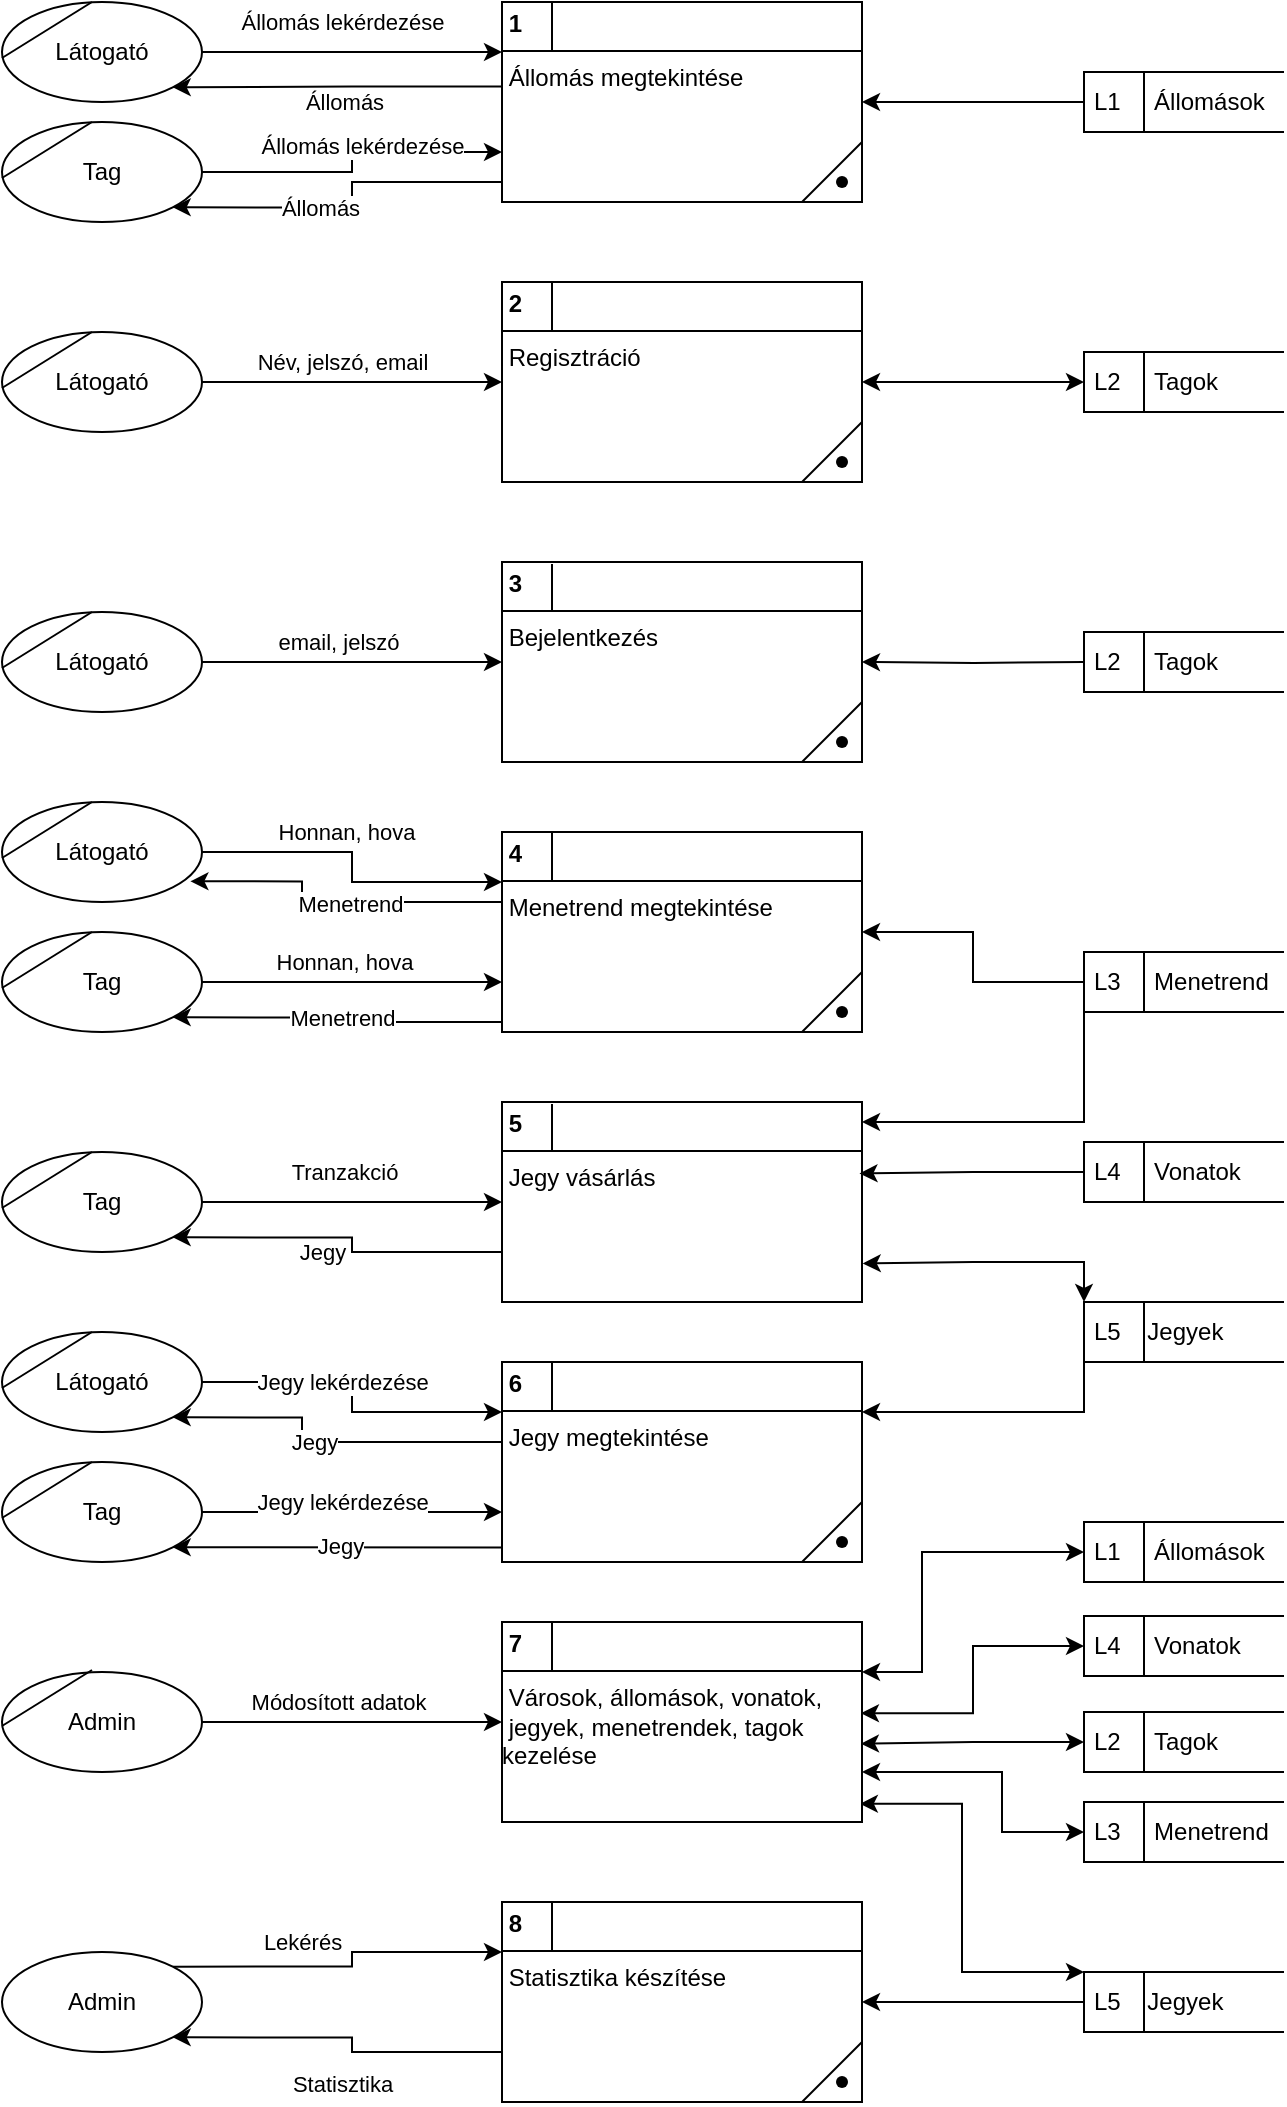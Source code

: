 <mxfile version="26.0.16">
  <diagram name="Page-1" id="5d7acffa-a066-3a61-03fe-96351882024d">
    <mxGraphModel dx="1195" dy="627" grid="1" gridSize="10" guides="1" tooltips="1" connect="1" arrows="1" fold="1" page="1" pageScale="1" pageWidth="1100" pageHeight="850" background="#ffffff" math="0" shadow="0">
      <root>
        <mxCell id="0" />
        <mxCell id="1" parent="0" />
        <mxCell id="xmjtnQLuZ0wsoHKwBJXM-13" style="edgeStyle=orthogonalEdgeStyle;rounded=0;orthogonalLoop=1;jettySize=auto;html=1;exitX=0;exitY=1;exitDx=0;exitDy=0;entryX=1;entryY=1;entryDx=0;entryDy=0;" edge="1" parent="1" source="oswEJORsg2sLKd22r_RM-8" target="oswEJORsg2sLKd22r_RM-20">
          <mxGeometry relative="1" as="geometry">
            <Array as="points">
              <mxPoint x="450" y="520" />
              <mxPoint x="375" y="520" />
              <mxPoint x="375" y="518" />
            </Array>
          </mxGeometry>
        </mxCell>
        <mxCell id="xmjtnQLuZ0wsoHKwBJXM-14" value="Menetrend" style="edgeLabel;html=1;align=center;verticalAlign=middle;resizable=0;points=[];" vertex="1" connectable="0" parent="xmjtnQLuZ0wsoHKwBJXM-13">
          <mxGeometry x="0.016" relative="1" as="geometry">
            <mxPoint as="offset" />
          </mxGeometry>
        </mxCell>
        <mxCell id="oswEJORsg2sLKd22r_RM-8" value="&lt;p style=&quot;margin: 4px 0px 0px;&quot;&gt;&lt;b&gt;&amp;nbsp;4&lt;/b&gt;&lt;/p&gt;&lt;hr size=&quot;1&quot; style=&quot;border-style:solid;&quot;&gt;&lt;div style=&quot;height:2px;&quot;&gt;&amp;nbsp;Menetrend megtekintése&lt;/div&gt;" style="verticalAlign=top;align=left;overflow=fill;html=1;whiteSpace=wrap;" parent="1" vertex="1">
          <mxGeometry x="450" y="425" width="180" height="100" as="geometry" />
        </mxCell>
        <mxCell id="oswEJORsg2sLKd22r_RM-63" style="edgeStyle=orthogonalEdgeStyle;rounded=0;orthogonalLoop=1;jettySize=auto;html=1;exitX=1;exitY=0.5;exitDx=0;exitDy=0;startArrow=classic;startFill=1;" parent="1" source="oswEJORsg2sLKd22r_RM-9" target="oswEJORsg2sLKd22r_RM-62" edge="1">
          <mxGeometry relative="1" as="geometry" />
        </mxCell>
        <mxCell id="oswEJORsg2sLKd22r_RM-9" value="&lt;p style=&quot;margin: 4px 0px 0px;&quot;&gt;&lt;b&gt;&amp;nbsp;2&lt;/b&gt;&lt;/p&gt;&lt;hr size=&quot;1&quot; style=&quot;border-style:solid;&quot;&gt;&lt;div style=&quot;height:2px;&quot;&gt;&amp;nbsp;Regisztráció&lt;/div&gt;" style="verticalAlign=top;align=left;overflow=fill;html=1;whiteSpace=wrap;" parent="1" vertex="1">
          <mxGeometry x="450" y="150" width="180" height="100" as="geometry" />
        </mxCell>
        <mxCell id="oswEJORsg2sLKd22r_RM-10" value="&lt;p style=&quot;margin: 4px 0px 0px;&quot;&gt;&lt;b&gt;&amp;nbsp;3&lt;/b&gt;&lt;/p&gt;&lt;hr size=&quot;1&quot; style=&quot;border-style:solid;&quot;&gt;&lt;div style=&quot;height:2px;&quot;&gt;&amp;nbsp;Bejelentkezés&lt;/div&gt;" style="verticalAlign=top;align=left;overflow=fill;html=1;whiteSpace=wrap;" parent="1" vertex="1">
          <mxGeometry x="450" y="290" width="180" height="100" as="geometry" />
        </mxCell>
        <mxCell id="oswEJORsg2sLKd22r_RM-80" style="edgeStyle=orthogonalEdgeStyle;rounded=0;orthogonalLoop=1;jettySize=auto;html=1;exitX=0;exitY=0.75;exitDx=0;exitDy=0;entryX=1;entryY=1;entryDx=0;entryDy=0;" parent="1" source="oswEJORsg2sLKd22r_RM-11" target="oswEJORsg2sLKd22r_RM-23" edge="1">
          <mxGeometry relative="1" as="geometry" />
        </mxCell>
        <mxCell id="oswEJORsg2sLKd22r_RM-81" value="Jegy" style="edgeLabel;html=1;align=center;verticalAlign=middle;resizable=0;points=[];" parent="oswEJORsg2sLKd22r_RM-80" vertex="1" connectable="0">
          <mxGeometry x="0.031" relative="1" as="geometry">
            <mxPoint x="-9" y="7" as="offset" />
          </mxGeometry>
        </mxCell>
        <mxCell id="oswEJORsg2sLKd22r_RM-11" value="&lt;p style=&quot;margin: 4px 0px 0px;&quot;&gt;&lt;b&gt;&amp;nbsp;5&lt;/b&gt;&lt;/p&gt;&lt;hr size=&quot;1&quot; style=&quot;border-style:solid;&quot;&gt;&lt;div style=&quot;height:2px;&quot;&gt;&amp;nbsp;Jegy vásárlás&lt;span style=&quot;color: rgba(0, 0, 0, 0); font-family: monospace; font-size: 0px; text-wrap-mode: nowrap; background-color: initial;&quot;&gt;%3CmxGraphModel%3E%3Croot%3E%3CmxCell%20id%3D%220%22%2F%3E%3CmxCell%20id%3D%221%22%20parent%3D%220%22%2F%3E%3CmxCell%20id%3D%222%22%20value%3D%22%26lt%3Bp%20style%3D%26quot%3Bmargin%3A0px%3Bmargin-top%3A4px%3Btext-align%3Acenter%3B%26quot%3B%26gt%3B%26lt%3Bb%26gt%3BClass%26lt%3B%2Fb%26gt%3B%26lt%3B%2Fp%26gt%3B%26lt%3Bhr%20size%3D%26quot%3B1%26quot%3B%20style%3D%26quot%3Bborder-style%3Asolid%3B%26quot%3B%26gt%3B%26lt%3Bdiv%20style%3D%26quot%3Bheight%3A2px%3B%26quot%3B%26gt%3B%26amp%3Bnbsp%3BMenetrend%20megtekint%C3%A9se%26lt%3B%2Fdiv%26gt%3B%22%20style%3D%22verticalAlign%3Dtop%3Balign%3Dleft%3Boverflow%3Dfill%3Bhtml%3D1%3BwhiteSpace%3Dwrap%3B%22%20vertex%3D%221%22%20parent%3D%221%22%3E%3CmxGeometry%20x%3D%22450%22%20y%3D%22120%22%20width%3D%22180%22%20height%3D%22100%22%20as%3D%22geometry%22%2F%3E%3C%2FmxCell%3E%3CmxCell%20id%3D%223%22%20value%3D%22%26lt%3Bp%20style%3D%26quot%3Bmargin%3A0px%3Bmargin-top%3A4px%3Btext-align%3Acenter%3B%26quot%3B%26gt%3B%26lt%3Bb%26gt%3BClass%26lt%3B%2Fb%26gt%3B%26lt%3B%2Fp%26gt%3B%26lt%3Bhr%20size%3D%26quot%3B1%26quot%3B%20style%3D%26quot%3Bborder-style%3Asolid%3B%26quot%3B%26gt%3B%26lt%3Bdiv%20style%3D%26quot%3Bheight%3A2px%3B%26quot%3B%26gt%3B%26amp%3Bnbsp%3BRegisztr%C3%A1ci%C3%B3%26lt%3B%2Fdiv%26gt%3B%22%20style%3D%22verticalAlign%3Dtop%3Balign%3Dleft%3Boverflow%3Dfill%3Bhtml%3D1%3BwhiteSpace%3Dwrap%3B%22%20vertex%3D%221%22%20parent%3D%221%22%3E%3CmxGeometry%20x%3D%22450%22%20y%3D%22270%22%20width%3D%22180%22%20height%3D%22100%22%20as%3D%22geometry%22%2F%3E%3C%2FmxCell%3E%3C%2Froot%3E%3C%2FmxGraphModel%3E&lt;/span&gt;&lt;span style=&quot;color: rgba(0, 0, 0, 0); font-family: monospace; font-size: 0px; text-wrap-mode: nowrap; background-color: initial;&quot;&gt;%3CmxGraphModel%3E%3Croot%3E%3CmxCell%20id%3D%220%22%2F%3E%3CmxCell%20id%3D%221%22%20parent%3D%220%22%2F%3E%3CmxCell%20id%3D%222%22%20value%3D%22%26lt%3Bp%20style%3D%26quot%3Bmargin%3A0px%3Bmargin-top%3A4px%3Btext-align%3Acenter%3B%26quot%3B%26gt%3B%26lt%3Bb%26gt%3BClass%26lt%3B%2Fb%26gt%3B%26lt%3B%2Fp%26gt%3B%26lt%3Bhr%20size%3D%26quot%3B1%26quot%3B%20style%3D%26quot%3Bborder-style%3Asolid%3B%26quot%3B%26gt%3B%26lt%3Bdiv%20style%3D%26quot%3Bheight%3A2px%3B%26quot%3B%26gt%3B%26amp%3Bnbsp%3BMenetrend%20megtekint%C3%A9se%26lt%3B%2Fdiv%26gt%3B%22%20style%3D%22verticalAlign%3Dtop%3Balign%3Dleft%3Boverflow%3Dfill%3Bhtml%3D1%3BwhiteSpace%3Dwrap%3B%22%20vertex%3D%221%22%20parent%3D%221%22%3E%3CmxGeometry%20x%3D%22450%22%20y%3D%22120%22%20width%3D%22180%22%20height%3D%22100%22%20as%3D%22geometry%22%2F%3E%3C%2FmxCell%3E%3CmxCell%20id%3D%223%22%20value%3D%22%26lt%3Bp%20style%3D%26quot%3Bmargin%3A0px%3Bmargin-top%3A4px%3Btext-align%3Acenter%3B%26quot%3B%26gt%3B%26lt%3Bb%26gt%3BClass%26lt%3B%2Fb%26gt%3B%26lt%3B%2Fp%26gt%3B%26lt%3Bhr%20size%3D%26quot%3B1%26quot%3B%20style%3D%26quot%3Bborder-style%3Asolid%3B%26quot%3B%26gt%3B%26lt%3Bdiv%20style%3D%26quot%3Bheight%3A2px%3B%26quot%3B%26gt%3B%26amp%3Bnbsp%3BRegisztr%C3%A1ci%C3%B3%26lt%3B%2Fdiv%26gt%3B%22%20style%3D%22verticalAlign%3Dtop%3Balign%3Dleft%3Boverflow%3Dfill%3Bhtml%3D1%3BwhiteSpace%3Dwrap%3B%22%20vertex%3D%221%22%20parent%3D%221%22%3E%3CmxGeometry%20x%3D%22450%22%20y%3D%22270%22%20width%3D%22180%22%20height%3D%22100%22%20as%3D%22geometry%22%2F%3E%3C%2FmxCell%3E%3C%2Froot%3E%3C%2FmxGraphModel%3E&lt;/span&gt;&lt;/div&gt;" style="verticalAlign=top;align=left;overflow=fill;html=1;whiteSpace=wrap;" parent="1" vertex="1">
          <mxGeometry x="450" y="560" width="180" height="100" as="geometry" />
        </mxCell>
        <mxCell id="oswEJORsg2sLKd22r_RM-115" style="edgeStyle=orthogonalEdgeStyle;rounded=0;orthogonalLoop=1;jettySize=auto;html=1;exitX=0.994;exitY=0.909;exitDx=0;exitDy=0;entryX=0;entryY=0;entryDx=0;entryDy=0;exitPerimeter=0;startArrow=classic;startFill=1;" parent="1" source="oswEJORsg2sLKd22r_RM-12" target="oswEJORsg2sLKd22r_RM-77" edge="1">
          <mxGeometry relative="1" as="geometry">
            <Array as="points">
              <mxPoint x="680" y="911" />
              <mxPoint x="680" y="995" />
            </Array>
          </mxGeometry>
        </mxCell>
        <mxCell id="oswEJORsg2sLKd22r_RM-117" style="edgeStyle=orthogonalEdgeStyle;rounded=0;orthogonalLoop=1;jettySize=auto;html=1;exitX=1;exitY=0.75;exitDx=0;exitDy=0;entryX=0;entryY=0.5;entryDx=0;entryDy=0;startArrow=classic;startFill=1;" parent="1" source="oswEJORsg2sLKd22r_RM-12" target="oswEJORsg2sLKd22r_RM-116" edge="1">
          <mxGeometry relative="1" as="geometry">
            <Array as="points">
              <mxPoint x="700" y="895" />
              <mxPoint x="700" y="925" />
            </Array>
          </mxGeometry>
        </mxCell>
        <mxCell id="oswEJORsg2sLKd22r_RM-12" value="&lt;p style=&quot;margin: 4px 0px 0px;&quot;&gt;&lt;b&gt;&amp;nbsp;7&lt;/b&gt;&lt;/p&gt;&lt;hr size=&quot;1&quot; style=&quot;border-style:solid;&quot;&gt;&lt;div style=&quot;height:2px;&quot;&gt;&amp;nbsp;Városok, állomások, vonatok,&amp;nbsp; &amp;nbsp;jegyek, menetrendek, tagok kezelése&lt;span style=&quot;color: rgba(0, 0, 0, 0); font-family: monospace; font-size: 0px; text-wrap-mode: nowrap; background-color: initial;&quot;&gt;%3CmxGraphModel%3E%3Croot%3E%3CmxCell%20id%3D%220%22%2F%3E%3CmxCell%20id%3D%221%22%20parent%3D%220%22%2F%3E%3CmxCell%20id%3D%222%22%20value%3D%22%26lt%3Bp%20style%3D%26quot%3Bmargin%3A0px%3Bmargin-top%3A4px%3Btext-align%3Acenter%3B%26quot%3B%26gt%3B%26lt%3Bb%26gt%3BClass%26lt%3B%2Fb%26gt%3B%26lt%3B%2Fp%26gt%3B%26lt%3Bhr%20size%3D%26quot%3B1%26quot%3B%20style%3D%26quot%3Bborder-style%3Asolid%3B%26quot%3B%26gt%3B%26lt%3Bdiv%20style%3D%26quot%3Bheight%3A2px%3B%26quot%3B%26gt%3B%26amp%3Bnbsp%3BMenetrend%20megtekint%C3%A9se%26lt%3B%2Fdiv%26gt%3B%22%20style%3D%22verticalAlign%3Dtop%3Balign%3Dleft%3Boverflow%3Dfill%3Bhtml%3D1%3BwhiteSpace%3Dwrap%3B%22%20vertex%3D%221%22%20parent%3D%221%22%3E%3CmxGeometry%20x%3D%22450%22%20y%3D%22120%22%20width%3D%22180%22%20height%3D%22100%22%20as%3D%22geometry%22%2F%3E%3C%2FmxCell%3E%3CmxCell%20id%3D%223%22%20value%3D%22%26lt%3Bp%20style%3D%26quot%3Bmargin%3A0px%3Bmargin-top%3A4px%3Btext-align%3Acenter%3B%26quot%3B%26gt%3B%26lt%3Bb%26gt%3BClass%26lt%3B%2Fb%26gt%3B%26lt%3B%2Fp%26gt%3B%26lt%3Bhr%20size%3D%26quot%3B1%26quot%3B%20style%3D%26quot%3Bborder-style%3Asolid%3B%26quot%3B%26gt%3B%26lt%3Bdiv%20style%3D%26quot%3Bheight%3A2px%3B%26quot%3B%26gt%3B%26amp%3Bnbsp%3BRegisztr%C3%A1ci%C3%B3%26lt%3B%2Fdiv%26gt%3B%22%20style%3D%22verticalAlign%3Dtop%3Balign%3Dleft%3Boverflow%3Dfill%3Bhtml%3D1%3BwhiteSpace%3Dwrap%3B%22%20vertex%3D%221%22%20parent%3D%221%22%3E%3CmxGeometry%20x%3D%22450%22%20y%3D%22270%22%20width%3D%22180%22%20height%3D%22100%22%20as%3D%22geometry%22%2F%3E%3C%2FmxCell%3E%3C%2Froot%3E%3C%2FmxGraphModel%3E&lt;/span&gt;&lt;span style=&quot;color: rgba(0, 0, 0, 0); font-family: monospace; font-size: 0px; text-wrap-mode: nowrap; background-color: initial;&quot;&gt;%3CmxGraphModel%3E%3Croot%3E%3CmxCell%20id%3D%220%22%2F%3E%3CmxCell%20id%3D%221%22%20parent%3D%220%22%2F%3E%3CmxCell%20id%3D%222%22%20value%3D%22%26lt%3Bp%20style%3D%26quot%3Bmargin%3A0px%3Bmargin-top%3A4px%3Btext-align%3Acenter%3B%26quot%3B%26gt%3B%26lt%3Bb%26gt%3BClass%26lt%3B%2Fb%26gt%3B%26lt%3B%2Fp%26gt%3B%26lt%3Bhr%20size%3D%26quot%3B1%26quot%3B%20style%3D%26quot%3Bborder-style%3Asolid%3B%26quot%3B%26gt%3B%26lt%3Bdiv%20style%3D%26quot%3Bheight%3A2px%3B%26quot%3B%26gt%3B%26amp%3Bnbsp%3BMenetrend%20megtekint%C3%A9se%26lt%3B%2Fdiv%26gt%3B%22%20style%3D%22verticalAlign%3Dtop%3Balign%3Dleft%3Boverflow%3Dfill%3Bhtml%3D1%3BwhiteSpace%3Dwrap%3B%22%20vertex%3D%221%22%20parent%3D%221%22%3E%3CmxGeometry%20x%3D%22450%22%20y%3D%22120%22%20width%3D%22180%22%20height%3D%22100%22%20as%3D%22geometry%22%2F%3E%3C%2FmxCell%3E%3CmxCell%20id%3D%223%22%20value%3D%22%26lt%3Bp%20style%3D%26quot%3Bmargin%3A0px%3Bmargin-top%3A4px%3Btext-align%3Acenter%3B%26quot%3B%26gt%3B%26lt%3Bb%26gt%3BClass%26lt%3B%2Fb%26gt%3B%26lt%3B%2Fp%26gt%3B%26lt%3Bhr%20size%3D%26quot%3B1%26quot%3B%20style%3D%26quot%3Bborder-style%3Asolid%3B%26quot%3B%26gt%3B%26lt%3Bdiv%20style%3D%26quot%3Bheight%3A2px%3B%26quot%3B%26gt%3B%26amp%3Bnbsp%3BRegisztr%C3%A1ci%C3%B3%26lt%3B%2Fdiv%26gt%3B%22%20style%3D%22verticalAlign%3Dtop%3Balign%3Dleft%3Boverflow%3Dfill%3Bhtml%3D1%3BwhiteSpace%3Dwrap%3B%22%20vertex%3D%221%22%20parent%3D%221%22%3E%3CmxGeometry%20x%3D%22450%22%20y%3D%22270%22%20width%3D%22180%22%20height%3D%22100%22%20as%3D%22geometry%22%2F%3E%3C%2FmxCell%3E%3C%2Froot%3E%3C%2FmxGraphModel%3&lt;/span&gt;&lt;/div&gt;" style="verticalAlign=top;align=left;overflow=fill;html=1;whiteSpace=wrap;" parent="1" vertex="1">
          <mxGeometry x="450" y="820" width="180" height="100" as="geometry" />
        </mxCell>
        <mxCell id="oswEJORsg2sLKd22r_RM-16" style="edgeStyle=orthogonalEdgeStyle;rounded=0;orthogonalLoop=1;jettySize=auto;html=1;exitX=1;exitY=0.5;exitDx=0;exitDy=0;entryX=0;entryY=0.5;entryDx=0;entryDy=0;" parent="1" source="oswEJORsg2sLKd22r_RM-15" target="oswEJORsg2sLKd22r_RM-9" edge="1">
          <mxGeometry relative="1" as="geometry" />
        </mxCell>
        <mxCell id="oswEJORsg2sLKd22r_RM-31" value="Név, jelszó, email" style="edgeLabel;html=1;align=center;verticalAlign=middle;resizable=0;points=[];" parent="oswEJORsg2sLKd22r_RM-16" vertex="1" connectable="0">
          <mxGeometry x="-0.188" y="1" relative="1" as="geometry">
            <mxPoint x="9" y="-9" as="offset" />
          </mxGeometry>
        </mxCell>
        <mxCell id="oswEJORsg2sLKd22r_RM-15" value="Látogató" style="shape=ellipse;html=1;dashed=0;whiteSpace=wrap;perimeter=ellipsePerimeter;" parent="1" vertex="1">
          <mxGeometry x="200" y="175" width="100" height="50" as="geometry" />
        </mxCell>
        <mxCell id="oswEJORsg2sLKd22r_RM-18" style="edgeStyle=orthogonalEdgeStyle;rounded=0;orthogonalLoop=1;jettySize=auto;html=1;exitX=1;exitY=0.5;exitDx=0;exitDy=0;" parent="1" source="oswEJORsg2sLKd22r_RM-17" target="oswEJORsg2sLKd22r_RM-10" edge="1">
          <mxGeometry relative="1" as="geometry" />
        </mxCell>
        <mxCell id="oswEJORsg2sLKd22r_RM-32" value="email, jelszó" style="edgeLabel;html=1;align=center;verticalAlign=middle;resizable=0;points=[];" parent="oswEJORsg2sLKd22r_RM-18" vertex="1" connectable="0">
          <mxGeometry x="-0.096" y="1" relative="1" as="geometry">
            <mxPoint y="-9" as="offset" />
          </mxGeometry>
        </mxCell>
        <mxCell id="oswEJORsg2sLKd22r_RM-17" value="Látogató" style="shape=ellipse;html=1;dashed=0;whiteSpace=wrap;perimeter=ellipsePerimeter;" parent="1" vertex="1">
          <mxGeometry x="200" y="315" width="100" height="50" as="geometry" />
        </mxCell>
        <mxCell id="oswEJORsg2sLKd22r_RM-21" style="edgeStyle=orthogonalEdgeStyle;rounded=0;orthogonalLoop=1;jettySize=auto;html=1;exitX=1;exitY=0.5;exitDx=0;exitDy=0;entryX=0;entryY=0.25;entryDx=0;entryDy=0;" parent="1" source="oswEJORsg2sLKd22r_RM-19" target="oswEJORsg2sLKd22r_RM-8" edge="1">
          <mxGeometry relative="1" as="geometry" />
        </mxCell>
        <mxCell id="oswEJORsg2sLKd22r_RM-33" value="Honnan, hova" style="edgeLabel;html=1;align=center;verticalAlign=middle;resizable=0;points=[];" parent="oswEJORsg2sLKd22r_RM-21" vertex="1" connectable="0">
          <mxGeometry x="-0.042" y="-3" relative="1" as="geometry">
            <mxPoint y="-14" as="offset" />
          </mxGeometry>
        </mxCell>
        <mxCell id="oswEJORsg2sLKd22r_RM-19" value="Látogató" style="shape=ellipse;html=1;dashed=0;whiteSpace=wrap;perimeter=ellipsePerimeter;" parent="1" vertex="1">
          <mxGeometry x="200" y="410" width="100" height="50" as="geometry" />
        </mxCell>
        <mxCell id="oswEJORsg2sLKd22r_RM-22" style="edgeStyle=orthogonalEdgeStyle;rounded=0;orthogonalLoop=1;jettySize=auto;html=1;exitX=1;exitY=0.5;exitDx=0;exitDy=0;entryX=0;entryY=0.75;entryDx=0;entryDy=0;" parent="1" source="oswEJORsg2sLKd22r_RM-20" target="oswEJORsg2sLKd22r_RM-8" edge="1">
          <mxGeometry relative="1" as="geometry" />
        </mxCell>
        <mxCell id="oswEJORsg2sLKd22r_RM-34" value="Honnan, hova" style="edgeLabel;html=1;align=center;verticalAlign=middle;resizable=0;points=[];" parent="oswEJORsg2sLKd22r_RM-22" vertex="1" connectable="0">
          <mxGeometry x="-0.151" y="1" relative="1" as="geometry">
            <mxPoint x="7" y="-9" as="offset" />
          </mxGeometry>
        </mxCell>
        <mxCell id="oswEJORsg2sLKd22r_RM-20" value="Tag" style="shape=ellipse;html=1;dashed=0;whiteSpace=wrap;perimeter=ellipsePerimeter;" parent="1" vertex="1">
          <mxGeometry x="200" y="475" width="100" height="50" as="geometry" />
        </mxCell>
        <mxCell id="oswEJORsg2sLKd22r_RM-25" style="edgeStyle=orthogonalEdgeStyle;rounded=0;orthogonalLoop=1;jettySize=auto;html=1;exitX=1;exitY=0.5;exitDx=0;exitDy=0;entryX=0;entryY=0.5;entryDx=0;entryDy=0;" parent="1" source="oswEJORsg2sLKd22r_RM-23" target="oswEJORsg2sLKd22r_RM-11" edge="1">
          <mxGeometry relative="1" as="geometry" />
        </mxCell>
        <mxCell id="oswEJORsg2sLKd22r_RM-79" value="Tranzakció" style="edgeLabel;html=1;align=center;verticalAlign=middle;resizable=0;points=[];" parent="oswEJORsg2sLKd22r_RM-25" vertex="1" connectable="0">
          <mxGeometry x="-0.051" y="1" relative="1" as="geometry">
            <mxPoint y="-14" as="offset" />
          </mxGeometry>
        </mxCell>
        <mxCell id="oswEJORsg2sLKd22r_RM-23" value="Tag" style="shape=ellipse;html=1;dashed=0;whiteSpace=wrap;perimeter=ellipsePerimeter;" parent="1" vertex="1">
          <mxGeometry x="200" y="585" width="100" height="50" as="geometry" />
        </mxCell>
        <mxCell id="oswEJORsg2sLKd22r_RM-26" style="edgeStyle=orthogonalEdgeStyle;rounded=0;orthogonalLoop=1;jettySize=auto;html=1;exitX=1;exitY=0.5;exitDx=0;exitDy=0;entryX=0;entryY=0.5;entryDx=0;entryDy=0;" parent="1" source="oswEJORsg2sLKd22r_RM-24" target="oswEJORsg2sLKd22r_RM-12" edge="1">
          <mxGeometry relative="1" as="geometry" />
        </mxCell>
        <mxCell id="oswEJORsg2sLKd22r_RM-41" value="Módosított adatok" style="edgeLabel;html=1;align=center;verticalAlign=middle;resizable=0;points=[];" parent="oswEJORsg2sLKd22r_RM-26" vertex="1" connectable="0">
          <mxGeometry x="-0.096" y="2" relative="1" as="geometry">
            <mxPoint y="-8" as="offset" />
          </mxGeometry>
        </mxCell>
        <mxCell id="oswEJORsg2sLKd22r_RM-24" value="Admin" style="shape=ellipse;html=1;dashed=0;whiteSpace=wrap;perimeter=ellipsePerimeter;" parent="1" vertex="1">
          <mxGeometry x="200" y="845" width="100" height="50" as="geometry" />
        </mxCell>
        <mxCell id="oswEJORsg2sLKd22r_RM-38" style="edgeStyle=orthogonalEdgeStyle;rounded=0;orthogonalLoop=1;jettySize=auto;html=1;exitX=0;exitY=0.75;exitDx=0;exitDy=0;entryX=1;entryY=1;entryDx=0;entryDy=0;" parent="1" source="oswEJORsg2sLKd22r_RM-27" target="oswEJORsg2sLKd22r_RM-29" edge="1">
          <mxGeometry relative="1" as="geometry" />
        </mxCell>
        <mxCell id="oswEJORsg2sLKd22r_RM-39" value="Statisztika" style="edgeLabel;html=1;align=center;verticalAlign=middle;resizable=0;points=[];" parent="oswEJORsg2sLKd22r_RM-38" vertex="1" connectable="0">
          <mxGeometry x="-0.087" y="1" relative="1" as="geometry">
            <mxPoint x="-4" y="19" as="offset" />
          </mxGeometry>
        </mxCell>
        <mxCell id="oswEJORsg2sLKd22r_RM-78" style="edgeStyle=orthogonalEdgeStyle;rounded=0;orthogonalLoop=1;jettySize=auto;html=1;exitX=1;exitY=0.5;exitDx=0;exitDy=0;entryX=0;entryY=0.5;entryDx=0;entryDy=0;startArrow=classic;startFill=1;endArrow=none;" parent="1" source="oswEJORsg2sLKd22r_RM-27" target="oswEJORsg2sLKd22r_RM-77" edge="1">
          <mxGeometry relative="1" as="geometry" />
        </mxCell>
        <mxCell id="oswEJORsg2sLKd22r_RM-27" value="&lt;p style=&quot;margin: 4px 0px 0px;&quot;&gt;&lt;b&gt;&amp;nbsp;8&lt;/b&gt;&lt;/p&gt;&lt;hr size=&quot;1&quot; style=&quot;border-style:solid;&quot;&gt;&lt;div style=&quot;height:2px;&quot;&gt;&amp;nbsp;Statisztika készítése&lt;span style=&quot;color: rgba(0, 0, 0, 0); font-family: monospace; font-size: 0px; text-wrap-mode: nowrap; background-color: initial;&quot;&gt;%3CmxGraphModel%3E%3Croot%3E%3CmxCell%20id%3D%220%22%2F%3E%3CmxCell%20id%3D%221%22%20parent%3D%220%22%2F%3E%3CmxCell%20id%3D%222%22%20value%3D%22%26lt%3Bp%20style%3D%26quot%3Bmargin%3A0px%3Bmargin-top%3A4px%3Btext-align%3Acenter%3B%26quot%3B%26gt%3B%26lt%3Bb%26gt%3BClass%26lt%3B%2Fb%26gt%3B%26lt%3B%2Fp%26gt%3B%26lt%3Bhr%20size%3D%26quot%3B1%26quot%3B%20style%3D%26quot%3Bborder-style%3Asolid%3B%26quot%3B%26gt%3B%26lt%3Bdiv%20style%3D%26quot%3Bheight%3A2px%3B%26quot%3B%26gt%3B%26amp%3Bnbsp%3BMenetrend%20megtekint%C3%A9se%26lt%3B%2Fdiv%26gt%3B%22%20style%3D%22verticalAlign%3Dtop%3Balign%3Dleft%3Boverflow%3Dfill%3Bhtml%3D1%3BwhiteSpace%3Dwrap%3B%22%20vertex%3D%221%22%20parent%3D%221%22%3E%3CmxGeometry%20x%3D%22450%22%20y%3D%22120%22%20width%3D%22180%22%20height%3D%22100%22%20as%3D%22geometry%22%2F%3E%3C%2FmxCell%3E%3CmxCell%20id%3D%223%22%20value%3D%22%26lt%3Bp%20style%3D%26quot%3Bmargin%3A0px%3Bmargin-top%3A4px%3Btext-align%3Acenter%3B%26quot%3B%26gt%3B%26lt%3Bb%26gt%3BClass%26lt%3B%2Fb%26gt%3B%26lt%3B%2Fp%26gt%3B%26lt%3Bhr%20size%3D%26quot%3B1%26quot%3B%20style%3D%26quot%3Bborder-style%3Asolid%3B%26quot%3B%26gt%3B%26lt%3Bdiv%20style%3D%26quot%3Bheight%3A2px%3B%26quot%3B%26gt%3B%26amp%3Bnbsp%3BRegisztr%C3%A1ci%C3%B3%26lt%3B%2Fdiv%26gt%3B%22%20style%3D%22verticalAlign%3Dtop%3Balign%3Dleft%3Boverflow%3Dfill%3Bhtml%3D1%3BwhiteSpace%3Dwrap%3B%22%20vertex%3D%221%22%20parent%3D%221%22%3E%3CmxGeometry%20x%3D%22450%22%20y%3D%22270%22%20width%3D%22180%22%20height%3D%22100%22%20as%3D%22geometry%22%2F%3E%3C%2FmxCell%3E%3C%2Froot%3E%3C%2FmxGraphModel%3E&lt;/span&gt;&lt;span style=&quot;color: rgba(0, 0, 0, 0); font-family: monospace; font-size: 0px; text-wrap-mode: nowrap; background-color: initial;&quot;&gt;%3CmxGraphModel%3E%3Croot%3E%3CmxCell%20id%3D%220%22%2F%3E%3CmxCell%20id%3D%221%22%20parent%3D%220%22%2F%3E%3CmxCell%20id%3D%222%22%20value%3D%22%26lt%3Bp%20style%3D%26quot%3Bmargin%3A0px%3Bmargin-top%3A4px%3Btext-align%3Acenter%3B%26quot%3B%26gt%3B%26lt%3Bb%26gt%3BClass%26lt%3B%2Fb%26gt%3B%26lt%3B%2Fp%26gt%3B%26lt%3Bhr%20size%3D%26quot%3B1%26quot%3B%20style%3D%26quot%3Bborder-style%3Asolid%3B%26quot%3B%26gt%3B%26lt%3Bdiv%20style%3D%26quot%3Bheight%3A2px%3B%26quot%3B%26gt%3B%26amp%3Bnbsp%3BMenetrend%20megtekint%C3%A9se%26lt%3B%2Fdiv%26gt%3B%22%20style%3D%22verticalAlign%3Dtop%3Balign%3Dleft%3Boverflow%3Dfill%3Bhtml%3D1%3BwhiteSpace%3Dwrap%3B%22%20vertex%3D%221%22%20parent%3D%221%22%3E%3CmxGeometry%20x%3D%22450%22%20y%3D%22120%22%20width%3D%22180%22%20height%3D%22100%22%20as%3D%22geometry%22%2F%3E%3C%2FmxCell%3E%3CmxCell%20id%3D%223%22%20value%3D%22%26lt%3Bp%20style%3D%26quot%3Bmargin%3A0px%3Bmargin-top%3A4px%3Btext-align%3Acenter%3B%26quot%3B%26gt%3B%26lt%3Bb%26gt%3BClass%26lt%3B%2Fb%26gt%3B%26lt%3B%2Fp%26gt%3B%26lt%3Bhr%20size%3D%26quot%3B1%26quot%3B%20style%3D%26quot%3Bborder-style%3Asolid%3B%26quot%3B%26gt%3B%26lt%3Bdiv%20style%3D%26quot%3Bheight%3A2px%3B%26quot%3B%26gt%3B%26amp%3Bnbsp%3BRegisztr%C3%A1ci%C3%B3%26lt%3B%2Fdiv%26gt%3B%22%20style%3D%22verticalAlign%3Dtop%3Balign%3Dleft%3Boverflow%3Dfill%3Bhtml%3D1%3BwhiteSpace%3Dwrap%3B%22%20vertex%3D%221%22%20parent%3D%221%22%3E%3CmxGeometry%20x%3D%22450%22%20y%3D%22270%22%20width%3D%22180%22%20height%3D%22100%22%20as%3D%22geometry%22%2F%3E%3C%2FmxCell%3E%3C%2Froot%3E%3C%2FmxGraphModel%3&lt;/span&gt;&lt;/div&gt;" style="verticalAlign=top;align=left;overflow=fill;html=1;whiteSpace=wrap;" parent="1" vertex="1">
          <mxGeometry x="450" y="960" width="180" height="100" as="geometry" />
        </mxCell>
        <mxCell id="oswEJORsg2sLKd22r_RM-36" style="edgeStyle=orthogonalEdgeStyle;rounded=0;orthogonalLoop=1;jettySize=auto;html=1;exitX=1;exitY=0;exitDx=0;exitDy=0;entryX=0;entryY=0.25;entryDx=0;entryDy=0;" parent="1" source="oswEJORsg2sLKd22r_RM-29" target="oswEJORsg2sLKd22r_RM-27" edge="1">
          <mxGeometry relative="1" as="geometry" />
        </mxCell>
        <mxCell id="oswEJORsg2sLKd22r_RM-37" value="Lekérés" style="edgeLabel;html=1;align=center;verticalAlign=middle;resizable=0;points=[];" parent="oswEJORsg2sLKd22r_RM-36" vertex="1" connectable="0">
          <mxGeometry x="0.062" y="1" relative="1" as="geometry">
            <mxPoint x="-24" y="-11" as="offset" />
          </mxGeometry>
        </mxCell>
        <mxCell id="oswEJORsg2sLKd22r_RM-29" value="Admin" style="shape=ellipse;html=1;dashed=0;whiteSpace=wrap;perimeter=ellipsePerimeter;" parent="1" vertex="1">
          <mxGeometry x="200" y="985" width="100" height="50" as="geometry" />
        </mxCell>
        <mxCell id="oswEJORsg2sLKd22r_RM-56" style="edgeStyle=orthogonalEdgeStyle;rounded=0;orthogonalLoop=1;jettySize=auto;html=1;exitX=0.007;exitY=0.423;exitDx=0;exitDy=0;entryX=1;entryY=1;entryDx=0;entryDy=0;exitPerimeter=0;" parent="1" source="oswEJORsg2sLKd22r_RM-42" target="oswEJORsg2sLKd22r_RM-43" edge="1">
          <mxGeometry relative="1" as="geometry" />
        </mxCell>
        <mxCell id="oswEJORsg2sLKd22r_RM-57" value="Állomás" style="edgeLabel;html=1;align=center;verticalAlign=middle;resizable=0;points=[];" parent="oswEJORsg2sLKd22r_RM-56" vertex="1" connectable="0">
          <mxGeometry x="0.0" y="1" relative="1" as="geometry">
            <mxPoint x="2" y="6" as="offset" />
          </mxGeometry>
        </mxCell>
        <mxCell id="xmjtnQLuZ0wsoHKwBJXM-9" style="edgeStyle=orthogonalEdgeStyle;rounded=0;orthogonalLoop=1;jettySize=auto;html=1;exitX=0;exitY=1;exitDx=0;exitDy=0;entryX=1;entryY=1;entryDx=0;entryDy=0;" edge="1" parent="1" source="oswEJORsg2sLKd22r_RM-42" target="oswEJORsg2sLKd22r_RM-44">
          <mxGeometry relative="1" as="geometry">
            <Array as="points">
              <mxPoint x="450" y="100" />
              <mxPoint x="375" y="100" />
              <mxPoint x="375" y="113" />
            </Array>
          </mxGeometry>
        </mxCell>
        <mxCell id="xmjtnQLuZ0wsoHKwBJXM-10" value="Állomás" style="edgeLabel;html=1;align=center;verticalAlign=middle;resizable=0;points=[];" vertex="1" connectable="0" parent="xmjtnQLuZ0wsoHKwBJXM-9">
          <mxGeometry x="0.212" relative="1" as="geometry">
            <mxPoint as="offset" />
          </mxGeometry>
        </mxCell>
        <mxCell id="oswEJORsg2sLKd22r_RM-42" value="&lt;p style=&quot;margin: 4px 0px 0px;&quot;&gt;&lt;b&gt;&amp;nbsp;1&lt;/b&gt;&lt;/p&gt;&lt;hr size=&quot;1&quot; style=&quot;border-style:solid;&quot;&gt;&lt;div style=&quot;height:2px;&quot;&gt;&amp;nbsp;Állomás megtekintése&lt;/div&gt;" style="verticalAlign=top;align=left;overflow=fill;html=1;whiteSpace=wrap;" parent="1" vertex="1">
          <mxGeometry x="450" y="10" width="180" height="100" as="geometry" />
        </mxCell>
        <mxCell id="oswEJORsg2sLKd22r_RM-45" style="edgeStyle=orthogonalEdgeStyle;rounded=0;orthogonalLoop=1;jettySize=auto;html=1;exitX=1;exitY=0.5;exitDx=0;exitDy=0;entryX=0;entryY=0.25;entryDx=0;entryDy=0;" parent="1" source="oswEJORsg2sLKd22r_RM-43" target="oswEJORsg2sLKd22r_RM-42" edge="1">
          <mxGeometry relative="1" as="geometry" />
        </mxCell>
        <mxCell id="oswEJORsg2sLKd22r_RM-54" value="Állomás lekérdezése" style="edgeLabel;html=1;align=center;verticalAlign=middle;resizable=0;points=[];" parent="oswEJORsg2sLKd22r_RM-45" vertex="1" connectable="0">
          <mxGeometry x="-0.069" y="-1" relative="1" as="geometry">
            <mxPoint y="-16" as="offset" />
          </mxGeometry>
        </mxCell>
        <mxCell id="oswEJORsg2sLKd22r_RM-43" value="Látogató" style="shape=ellipse;html=1;dashed=0;whiteSpace=wrap;perimeter=ellipsePerimeter;" parent="1" vertex="1">
          <mxGeometry x="200" y="10" width="100" height="50" as="geometry" />
        </mxCell>
        <mxCell id="oswEJORsg2sLKd22r_RM-46" style="edgeStyle=orthogonalEdgeStyle;rounded=0;orthogonalLoop=1;jettySize=auto;html=1;exitX=1;exitY=0.5;exitDx=0;exitDy=0;entryX=0;entryY=0.75;entryDx=0;entryDy=0;" parent="1" source="oswEJORsg2sLKd22r_RM-44" target="oswEJORsg2sLKd22r_RM-42" edge="1">
          <mxGeometry relative="1" as="geometry">
            <Array as="points">
              <mxPoint x="375" y="95" />
              <mxPoint x="375" y="85" />
            </Array>
          </mxGeometry>
        </mxCell>
        <mxCell id="oswEJORsg2sLKd22r_RM-55" value="Állomás lekérdezése" style="edgeLabel;html=1;align=center;verticalAlign=middle;resizable=0;points=[];" parent="oswEJORsg2sLKd22r_RM-46" vertex="1" connectable="0">
          <mxGeometry x="0.006" y="2" relative="1" as="geometry">
            <mxPoint x="7" y="-8" as="offset" />
          </mxGeometry>
        </mxCell>
        <mxCell id="oswEJORsg2sLKd22r_RM-44" value="Tag" style="shape=ellipse;html=1;dashed=0;whiteSpace=wrap;perimeter=ellipsePerimeter;" parent="1" vertex="1">
          <mxGeometry x="200" y="70" width="100" height="50" as="geometry" />
        </mxCell>
        <mxCell id="oswEJORsg2sLKd22r_RM-72" style="edgeStyle=orthogonalEdgeStyle;rounded=0;orthogonalLoop=1;jettySize=auto;html=1;exitX=1;exitY=0.25;exitDx=0;exitDy=0;entryX=0;entryY=1;entryDx=0;entryDy=0;startArrow=classic;startFill=1;endArrow=none;" parent="1" source="oswEJORsg2sLKd22r_RM-47" target="oswEJORsg2sLKd22r_RM-69" edge="1">
          <mxGeometry relative="1" as="geometry" />
        </mxCell>
        <mxCell id="xmjtnQLuZ0wsoHKwBJXM-15" style="edgeStyle=orthogonalEdgeStyle;rounded=0;orthogonalLoop=1;jettySize=auto;html=1;exitX=0;exitY=0.5;exitDx=0;exitDy=0;entryX=1;entryY=1;entryDx=0;entryDy=0;" edge="1" parent="1" source="oswEJORsg2sLKd22r_RM-47" target="oswEJORsg2sLKd22r_RM-48">
          <mxGeometry relative="1" as="geometry">
            <Array as="points">
              <mxPoint x="450" y="730" />
              <mxPoint x="350" y="730" />
              <mxPoint x="350" y="718" />
            </Array>
          </mxGeometry>
        </mxCell>
        <mxCell id="xmjtnQLuZ0wsoHKwBJXM-16" value="Jegy" style="edgeLabel;html=1;align=center;verticalAlign=middle;resizable=0;points=[];" vertex="1" connectable="0" parent="xmjtnQLuZ0wsoHKwBJXM-15">
          <mxGeometry x="0.114" relative="1" as="geometry">
            <mxPoint as="offset" />
          </mxGeometry>
        </mxCell>
        <mxCell id="xmjtnQLuZ0wsoHKwBJXM-17" style="edgeStyle=orthogonalEdgeStyle;rounded=0;orthogonalLoop=1;jettySize=auto;html=1;exitX=0;exitY=1;exitDx=0;exitDy=0;entryX=1;entryY=1;entryDx=0;entryDy=0;" edge="1" parent="1" source="oswEJORsg2sLKd22r_RM-47" target="oswEJORsg2sLKd22r_RM-49">
          <mxGeometry relative="1" as="geometry">
            <Array as="points">
              <mxPoint x="450" y="783" />
            </Array>
          </mxGeometry>
        </mxCell>
        <mxCell id="xmjtnQLuZ0wsoHKwBJXM-18" value="Jegy" style="edgeLabel;html=1;align=center;verticalAlign=middle;resizable=0;points=[];" vertex="1" connectable="0" parent="xmjtnQLuZ0wsoHKwBJXM-17">
          <mxGeometry x="0.035" y="-1" relative="1" as="geometry">
            <mxPoint as="offset" />
          </mxGeometry>
        </mxCell>
        <mxCell id="oswEJORsg2sLKd22r_RM-47" value="&lt;p style=&quot;margin: 4px 0px 0px;&quot;&gt;&lt;b&gt;&amp;nbsp;6&lt;/b&gt;&lt;/p&gt;&lt;hr size=&quot;1&quot; style=&quot;border-style:solid;&quot;&gt;&lt;div style=&quot;height:2px;&quot;&gt;&amp;nbsp;Jegy megtekintése&lt;span style=&quot;color: rgba(0, 0, 0, 0); font-family: monospace; font-size: 0px; text-wrap-mode: nowrap; background-color: initial;&quot;&gt;%3CmxGraphModel%3E%3Croot%3E%3CmxCell%20id%3D%220%22%2F%3E%3CmxCell%20id%3D%221%22%20parent%3D%220%22%2F%3E%3CmxCell%20id%3D%222%22%20value%3D%22%26lt%3Bp%20style%3D%26quot%3Bmargin%3A0px%3Bmargin-top%3A4px%3Btext-align%3Acenter%3B%26quot%3B%26gt%3B%26lt%3Bb%26gt%3BClass%26lt%3B%2Fb%26gt%3B%26lt%3B%2Fp%26gt%3B%26lt%3Bhr%20size%3D%26quot%3B1%26quot%3B%20style%3D%26quot%3Bborder-style%3Asolid%3B%26quot%3B%26gt%3B%26lt%3Bdiv%20style%3D%26quot%3Bheight%3A2px%3B%26quot%3B%26gt%3B%26amp%3Bnbsp%3BMenetrend%20megtekint%C3%A9se%26lt%3B%2Fdiv%26gt%3B%22%20style%3D%22verticalAlign%3Dtop%3Balign%3Dleft%3Boverflow%3Dfill%3Bhtml%3D1%3BwhiteSpace%3Dwrap%3B%22%20vertex%3D%221%22%20parent%3D%221%22%3E%3CmxGeometry%20x%3D%22450%22%20y%3D%22120%22%20width%3D%22180%22%20height%3D%22100%22%20as%3D%22geometry%22%2F%3E%3C%2FmxCell%3E%3CmxCell%20id%3D%223%22%20value%3D%22%26lt%3Bp%20style%3D%26quot%3Bmargin%3A0px%3Bmargin-top%3A4px%3Btext-align%3Acenter%3B%26quot%3B%26gt%3B%26lt%3Bb%26gt%3BClass%26lt%3B%2Fb%26gt%3B%26lt%3B%2Fp%26gt%3B%26lt%3Bhr%20size%3D%26quot%3B1%26quot%3B%20style%3D%26quot%3Bborder-style%3Asolid%3B%26quot%3B%26gt%3B%26lt%3Bdiv%20style%3D%26quot%3Bheight%3A2px%3B%26quot%3B%26gt%3B%26amp%3Bnbsp%3BRegisztr%C3%A1ci%C3%B3%26lt%3B%2Fdiv%26gt%3B%22%20style%3D%22verticalAlign%3Dtop%3Balign%3Dleft%3Boverflow%3Dfill%3Bhtml%3D1%3BwhiteSpace%3Dwrap%3B%22%20vertex%3D%221%22%20parent%3D%221%22%3E%3CmxGeometry%20x%3D%22450%22%20y%3D%22270%22%20width%3D%22180%22%20height%3D%22100%22%20as%3D%22geometry%22%2F%3E%3C%2FmxCell%3E%3C%2Froot%3E%3C%2FmxGraphModel%3E&lt;/span&gt;&lt;span style=&quot;color: rgba(0, 0, 0, 0); font-family: monospace; font-size: 0px; text-wrap-mode: nowrap; background-color: initial;&quot;&gt;%3CmxGraphModel%3E%3Croot%3E%3CmxCell%20id%3D%220%22%2F%3E%3CmxCell%20id%3D%221%22%20parent%3D%220%22%2F%3E%3CmxCell%20id%3D%222%22%20value%3D%22%26lt%3Bp%20style%3D%26quot%3Bmargin%3A0px%3Bmargin-top%3A4px%3Btext-align%3Acenter%3B%26quot%3B%26gt%3B%26lt%3Bb%26gt%3BClass%26lt%3B%2Fb%26gt%3B%26lt%3B%2Fp%26gt%3B%26lt%3Bhr%20size%3D%26quot%3B1%26quot%3B%20style%3D%26quot%3Bborder-style%3Asolid%3B%26quot%3B%26gt%3B%26lt%3Bdiv%20style%3D%26quot%3Bheight%3A2px%3B%26quot%3B%26gt%3B%26amp%3Bnbsp%3BMenetrend%20megtekint%C3%A9se%26lt%3B%2Fdiv%26gt%3B%22%20style%3D%22verticalAlign%3Dtop%3Balign%3Dleft%3Boverflow%3Dfill%3Bhtml%3D1%3BwhiteSpace%3Dwrap%3B%22%20vertex%3D%221%22%20parent%3D%221%22%3E%3CmxGeometry%20x%3D%22450%22%20y%3D%22120%22%20width%3D%22180%22%20height%3D%22100%22%20as%3D%22geometry%22%2F%3E%3C%2FmxCell%3E%3CmxCell%20id%3D%223%22%20value%3D%22%26lt%3Bp%20style%3D%26quot%3Bmargin%3A0px%3Bmargin-top%3A4px%3Btext-align%3Acenter%3B%26quot%3B%26gt%3B%26lt%3Bb%26gt%3BClass%26lt%3B%2Fb%26gt%3B%26lt%3B%2Fp%26gt%3B%26lt%3Bhr%20size%3D%26quot%3B1%26quot%3B%20style%3D%26quot%3Bborder-style%3Asolid%3B%26quot%3B%26gt%3B%26lt%3Bdiv%20style%3D%26quot%3Bheight%3A2px%3B%26quot%3B%26gt%3B%26amp%3Bnbsp%3BRegisztr%C3%A1ci%C3%B3%26lt%3B%2Fdiv%26gt%3B%22%20style%3D%22verticalAlign%3Dtop%3Balign%3Dleft%3Boverflow%3Dfill%3Bhtml%3D1%3BwhiteSpace%3Dwrap%3B%22%20vertex%3D%221%22%20parent%3D%221%22%3E%3CmxGeometry%20x%3D%22450%22%20y%3D%22270%22%20width%3D%22180%22%20height%3D%22100%22%20as%3D%22geometry%22%2F%3E%3C%2FmxCell%3E%3C%2Froot%3E%3C%2FmxGraphModel%3E&lt;/span&gt;&lt;/div&gt;" style="verticalAlign=top;align=left;overflow=fill;html=1;whiteSpace=wrap;" parent="1" vertex="1">
          <mxGeometry x="450" y="690" width="180" height="100" as="geometry" />
        </mxCell>
        <mxCell id="oswEJORsg2sLKd22r_RM-51" style="edgeStyle=orthogonalEdgeStyle;rounded=0;orthogonalLoop=1;jettySize=auto;html=1;exitX=1;exitY=0.5;exitDx=0;exitDy=0;entryX=0;entryY=0.25;entryDx=0;entryDy=0;" parent="1" source="oswEJORsg2sLKd22r_RM-48" target="oswEJORsg2sLKd22r_RM-47" edge="1">
          <mxGeometry relative="1" as="geometry" />
        </mxCell>
        <mxCell id="oswEJORsg2sLKd22r_RM-52" value="Jegy lekérdezése" style="edgeLabel;html=1;align=center;verticalAlign=middle;resizable=0;points=[];" parent="oswEJORsg2sLKd22r_RM-51" vertex="1" connectable="0">
          <mxGeometry x="-0.145" y="-1" relative="1" as="geometry">
            <mxPoint x="-1" y="-1" as="offset" />
          </mxGeometry>
        </mxCell>
        <mxCell id="oswEJORsg2sLKd22r_RM-48" value="Látogató" style="shape=ellipse;html=1;dashed=0;whiteSpace=wrap;perimeter=ellipsePerimeter;" parent="1" vertex="1">
          <mxGeometry x="200" y="675" width="100" height="50" as="geometry" />
        </mxCell>
        <mxCell id="oswEJORsg2sLKd22r_RM-50" style="edgeStyle=orthogonalEdgeStyle;rounded=0;orthogonalLoop=1;jettySize=auto;html=1;exitX=1;exitY=0.5;exitDx=0;exitDy=0;entryX=0;entryY=0.75;entryDx=0;entryDy=0;" parent="1" source="oswEJORsg2sLKd22r_RM-49" target="oswEJORsg2sLKd22r_RM-47" edge="1">
          <mxGeometry relative="1" as="geometry" />
        </mxCell>
        <mxCell id="oswEJORsg2sLKd22r_RM-53" value="Jegy lekérdezése" style="edgeLabel;html=1;align=center;verticalAlign=middle;resizable=0;points=[];" parent="oswEJORsg2sLKd22r_RM-50" vertex="1" connectable="0">
          <mxGeometry x="-0.188" y="1" relative="1" as="geometry">
            <mxPoint x="9" y="-4" as="offset" />
          </mxGeometry>
        </mxCell>
        <mxCell id="oswEJORsg2sLKd22r_RM-49" value="Tag" style="shape=ellipse;html=1;dashed=0;whiteSpace=wrap;perimeter=ellipsePerimeter;" parent="1" vertex="1">
          <mxGeometry x="200" y="740" width="100" height="50" as="geometry" />
        </mxCell>
        <mxCell id="oswEJORsg2sLKd22r_RM-61" style="edgeStyle=orthogonalEdgeStyle;rounded=0;orthogonalLoop=1;jettySize=auto;html=1;exitX=0;exitY=0.5;exitDx=0;exitDy=0;entryX=1;entryY=0.5;entryDx=0;entryDy=0;" parent="1" source="oswEJORsg2sLKd22r_RM-60" target="oswEJORsg2sLKd22r_RM-42" edge="1">
          <mxGeometry relative="1" as="geometry" />
        </mxCell>
        <mxCell id="oswEJORsg2sLKd22r_RM-60" value="L1&amp;nbsp; &amp;nbsp; &amp;nbsp;Állomások" style="html=1;dashed=0;whiteSpace=wrap;shape=mxgraph.dfd.dataStoreID;align=left;spacingLeft=3;points=[[0,0],[0.5,0],[1,0],[0,0.5],[1,0.5],[0,1],[0.5,1],[1,1]];" parent="1" vertex="1">
          <mxGeometry x="741" y="45" width="100" height="30" as="geometry" />
        </mxCell>
        <mxCell id="oswEJORsg2sLKd22r_RM-62" value="L2&amp;nbsp; &amp;nbsp; &amp;nbsp;Tagok" style="html=1;dashed=0;whiteSpace=wrap;shape=mxgraph.dfd.dataStoreID;align=left;spacingLeft=3;points=[[0,0],[0.5,0],[1,0],[0,0.5],[1,0.5],[0,1],[0.5,1],[1,1]];" parent="1" vertex="1">
          <mxGeometry x="741.0" y="185" width="100" height="30" as="geometry" />
        </mxCell>
        <mxCell id="oswEJORsg2sLKd22r_RM-64" style="edgeStyle=orthogonalEdgeStyle;rounded=0;orthogonalLoop=1;jettySize=auto;html=1;exitX=1;exitY=0.5;exitDx=0;exitDy=0;startArrow=classic;startFill=1;endArrow=none;endFill=0;" parent="1" target="oswEJORsg2sLKd22r_RM-65" edge="1">
          <mxGeometry relative="1" as="geometry">
            <mxPoint x="630" y="340" as="sourcePoint" />
          </mxGeometry>
        </mxCell>
        <mxCell id="oswEJORsg2sLKd22r_RM-65" value="L2&amp;nbsp; &amp;nbsp; &amp;nbsp;Tagok" style="html=1;dashed=0;whiteSpace=wrap;shape=mxgraph.dfd.dataStoreID;align=left;spacingLeft=3;points=[[0,0],[0.5,0],[1,0],[0,0.5],[1,0.5],[0,1],[0.5,1],[1,1]];" parent="1" vertex="1">
          <mxGeometry x="741.0" y="325" width="100" height="30" as="geometry" />
        </mxCell>
        <mxCell id="oswEJORsg2sLKd22r_RM-67" style="edgeStyle=orthogonalEdgeStyle;rounded=0;orthogonalLoop=1;jettySize=auto;html=1;exitX=0;exitY=0.5;exitDx=0;exitDy=0;entryX=1;entryY=0.5;entryDx=0;entryDy=0;startArrow=none;startFill=0;" parent="1" source="oswEJORsg2sLKd22r_RM-66" target="oswEJORsg2sLKd22r_RM-8" edge="1">
          <mxGeometry relative="1" as="geometry" />
        </mxCell>
        <mxCell id="oswEJORsg2sLKd22r_RM-66" value="L3&amp;nbsp; &amp;nbsp; &amp;nbsp;Menetrend" style="html=1;dashed=0;whiteSpace=wrap;shape=mxgraph.dfd.dataStoreID;align=left;spacingLeft=3;points=[[0,0],[0.5,0],[1,0],[0,0.5],[1,0.5],[0,1],[0.5,1],[1,1]];" parent="1" vertex="1">
          <mxGeometry x="741.0" y="485" width="100" height="30" as="geometry" />
        </mxCell>
        <mxCell id="oswEJORsg2sLKd22r_RM-68" value="L4&amp;nbsp; &amp;nbsp; &amp;nbsp;Vonatok" style="html=1;dashed=0;whiteSpace=wrap;shape=mxgraph.dfd.dataStoreID;align=left;spacingLeft=3;points=[[0,0],[0.5,0],[1,0],[0,0.5],[1,0.5],[0,1],[0.5,1],[1,1]];" parent="1" vertex="1">
          <mxGeometry x="741.0" y="580" width="100" height="30" as="geometry" />
        </mxCell>
        <mxCell id="oswEJORsg2sLKd22r_RM-69" value="L5&amp;nbsp; &amp;nbsp; Jegyek" style="html=1;dashed=0;whiteSpace=wrap;shape=mxgraph.dfd.dataStoreID;align=left;spacingLeft=3;points=[[0,0],[0.5,0],[1,0],[0,0.5],[1,0.5],[0,1],[0.5,1],[1,1]];" parent="1" vertex="1">
          <mxGeometry x="741" y="660" width="100" height="30" as="geometry" />
        </mxCell>
        <mxCell id="oswEJORsg2sLKd22r_RM-70" style="edgeStyle=orthogonalEdgeStyle;rounded=0;orthogonalLoop=1;jettySize=auto;html=1;exitX=0;exitY=0.5;exitDx=0;exitDy=0;entryX=0.993;entryY=0.357;entryDx=0;entryDy=0;entryPerimeter=0;" parent="1" source="oswEJORsg2sLKd22r_RM-68" target="oswEJORsg2sLKd22r_RM-11" edge="1">
          <mxGeometry relative="1" as="geometry" />
        </mxCell>
        <mxCell id="oswEJORsg2sLKd22r_RM-71" style="edgeStyle=orthogonalEdgeStyle;rounded=0;orthogonalLoop=1;jettySize=auto;html=1;exitX=0;exitY=0;exitDx=0;exitDy=0;entryX=1.002;entryY=0.807;entryDx=0;entryDy=0;entryPerimeter=0;startArrow=classic;startFill=1;" parent="1" source="oswEJORsg2sLKd22r_RM-69" target="oswEJORsg2sLKd22r_RM-11" edge="1">
          <mxGeometry relative="1" as="geometry" />
        </mxCell>
        <mxCell id="oswEJORsg2sLKd22r_RM-76" style="edgeStyle=orthogonalEdgeStyle;rounded=0;orthogonalLoop=1;jettySize=auto;html=1;exitX=0;exitY=0.5;exitDx=0;exitDy=0;entryX=0.997;entryY=0.456;entryDx=0;entryDy=0;entryPerimeter=0;startArrow=classic;startFill=1;" parent="1" source="oswEJORsg2sLKd22r_RM-73" target="oswEJORsg2sLKd22r_RM-12" edge="1">
          <mxGeometry relative="1" as="geometry" />
        </mxCell>
        <mxCell id="oswEJORsg2sLKd22r_RM-73" value="L4&amp;nbsp; &amp;nbsp; &amp;nbsp;Vonatok" style="html=1;dashed=0;whiteSpace=wrap;shape=mxgraph.dfd.dataStoreID;align=left;spacingLeft=3;points=[[0,0],[0.5,0],[1,0],[0,0.5],[1,0.5],[0,1],[0.5,1],[1,1]];" parent="1" vertex="1">
          <mxGeometry x="741.0" y="817" width="100" height="30" as="geometry" />
        </mxCell>
        <mxCell id="oswEJORsg2sLKd22r_RM-75" style="edgeStyle=orthogonalEdgeStyle;rounded=0;orthogonalLoop=1;jettySize=auto;html=1;exitX=0;exitY=0.5;exitDx=0;exitDy=0;entryX=1;entryY=0.25;entryDx=0;entryDy=0;startArrow=classic;startFill=1;" parent="1" source="oswEJORsg2sLKd22r_RM-74" target="oswEJORsg2sLKd22r_RM-12" edge="1">
          <mxGeometry relative="1" as="geometry">
            <Array as="points">
              <mxPoint x="660" y="785" />
              <mxPoint x="660" y="845" />
            </Array>
          </mxGeometry>
        </mxCell>
        <mxCell id="oswEJORsg2sLKd22r_RM-74" value="L1&amp;nbsp; &amp;nbsp; &amp;nbsp;Állomások" style="html=1;dashed=0;whiteSpace=wrap;shape=mxgraph.dfd.dataStoreID;align=left;spacingLeft=3;points=[[0,0],[0.5,0],[1,0],[0,0.5],[1,0.5],[0,1],[0.5,1],[1,1]];" parent="1" vertex="1">
          <mxGeometry x="741" y="770" width="100" height="30" as="geometry" />
        </mxCell>
        <mxCell id="oswEJORsg2sLKd22r_RM-77" value="L5&amp;nbsp; &amp;nbsp; Jegyek" style="html=1;dashed=0;whiteSpace=wrap;shape=mxgraph.dfd.dataStoreID;align=left;spacingLeft=3;points=[[0,0],[0.5,0],[1,0],[0,0.5],[1,0.5],[0,1],[0.5,1],[1,1]];" parent="1" vertex="1">
          <mxGeometry x="741" y="995" width="100" height="30" as="geometry" />
        </mxCell>
        <mxCell id="oswEJORsg2sLKd22r_RM-85" value="" style="line;strokeWidth=1;direction=south;html=1;perimeter=backbonePerimeter;points=[];outlineConnect=0;" parent="1" vertex="1">
          <mxGeometry x="470" y="10" width="10" height="24" as="geometry" />
        </mxCell>
        <mxCell id="oswEJORsg2sLKd22r_RM-86" value="" style="line;strokeWidth=1;direction=south;html=1;perimeter=backbonePerimeter;points=[];outlineConnect=0;" parent="1" vertex="1">
          <mxGeometry x="470" y="150" width="10" height="24" as="geometry" />
        </mxCell>
        <mxCell id="oswEJORsg2sLKd22r_RM-87" value="" style="line;strokeWidth=1;direction=south;html=1;perimeter=backbonePerimeter;points=[];outlineConnect=0;" parent="1" vertex="1">
          <mxGeometry x="470" y="291" width="10" height="24" as="geometry" />
        </mxCell>
        <mxCell id="oswEJORsg2sLKd22r_RM-88" value="" style="line;strokeWidth=1;direction=south;html=1;perimeter=backbonePerimeter;points=[];outlineConnect=0;" parent="1" vertex="1">
          <mxGeometry x="470" y="425" width="10" height="24" as="geometry" />
        </mxCell>
        <mxCell id="oswEJORsg2sLKd22r_RM-89" value="" style="line;strokeWidth=1;direction=south;html=1;perimeter=backbonePerimeter;points=[];outlineConnect=0;" parent="1" vertex="1">
          <mxGeometry x="470" y="561" width="10" height="24" as="geometry" />
        </mxCell>
        <mxCell id="oswEJORsg2sLKd22r_RM-90" value="" style="line;strokeWidth=1;direction=south;html=1;perimeter=backbonePerimeter;points=[];outlineConnect=0;" parent="1" vertex="1">
          <mxGeometry x="470" y="690" width="10" height="24" as="geometry" />
        </mxCell>
        <mxCell id="oswEJORsg2sLKd22r_RM-91" value="" style="line;strokeWidth=1;direction=south;html=1;perimeter=backbonePerimeter;points=[];outlineConnect=0;" parent="1" vertex="1">
          <mxGeometry x="470" y="820" width="10" height="24" as="geometry" />
        </mxCell>
        <mxCell id="oswEJORsg2sLKd22r_RM-92" value="" style="line;strokeWidth=1;direction=south;html=1;perimeter=backbonePerimeter;points=[];outlineConnect=0;" parent="1" vertex="1">
          <mxGeometry x="470" y="960" width="10" height="24" as="geometry" />
        </mxCell>
        <mxCell id="oswEJORsg2sLKd22r_RM-96" value="" style="endArrow=none;html=1;rounded=0;entryX=0.449;entryY=0.014;entryDx=0;entryDy=0;entryPerimeter=0;exitX=0.014;exitY=0.599;exitDx=0;exitDy=0;exitPerimeter=0;jumpSize=8;" parent="1" edge="1">
          <mxGeometry width="50" height="50" relative="1" as="geometry">
            <mxPoint x="200.0" y="203" as="sourcePoint" />
            <mxPoint x="245" y="175" as="targetPoint" />
          </mxGeometry>
        </mxCell>
        <mxCell id="oswEJORsg2sLKd22r_RM-97" value="" style="endArrow=none;html=1;rounded=0;entryX=0.449;entryY=0.014;entryDx=0;entryDy=0;entryPerimeter=0;exitX=0.014;exitY=0.599;exitDx=0;exitDy=0;exitPerimeter=0;jumpSize=8;" parent="1" edge="1">
          <mxGeometry width="50" height="50" relative="1" as="geometry">
            <mxPoint x="200.0" y="38.0" as="sourcePoint" />
            <mxPoint x="245" y="10.0" as="targetPoint" />
          </mxGeometry>
        </mxCell>
        <mxCell id="oswEJORsg2sLKd22r_RM-98" value="" style="endArrow=none;html=1;rounded=0;entryX=0.449;entryY=0.014;entryDx=0;entryDy=0;entryPerimeter=0;exitX=0.014;exitY=0.599;exitDx=0;exitDy=0;exitPerimeter=0;jumpSize=8;" parent="1" edge="1">
          <mxGeometry width="50" height="50" relative="1" as="geometry">
            <mxPoint x="200.0" y="343" as="sourcePoint" />
            <mxPoint x="245" y="315" as="targetPoint" />
          </mxGeometry>
        </mxCell>
        <mxCell id="oswEJORsg2sLKd22r_RM-99" value="" style="endArrow=none;html=1;rounded=0;entryX=0.449;entryY=0.014;entryDx=0;entryDy=0;entryPerimeter=0;exitX=0.014;exitY=0.599;exitDx=0;exitDy=0;exitPerimeter=0;jumpSize=8;" parent="1" edge="1">
          <mxGeometry width="50" height="50" relative="1" as="geometry">
            <mxPoint x="200.0" y="438" as="sourcePoint" />
            <mxPoint x="245" y="410" as="targetPoint" />
          </mxGeometry>
        </mxCell>
        <mxCell id="oswEJORsg2sLKd22r_RM-100" value="" style="endArrow=none;html=1;rounded=0;entryX=0.449;entryY=0.014;entryDx=0;entryDy=0;entryPerimeter=0;exitX=0.014;exitY=0.599;exitDx=0;exitDy=0;exitPerimeter=0;jumpSize=8;" parent="1" edge="1">
          <mxGeometry width="50" height="50" relative="1" as="geometry">
            <mxPoint x="200.0" y="703" as="sourcePoint" />
            <mxPoint x="245" y="675" as="targetPoint" />
          </mxGeometry>
        </mxCell>
        <mxCell id="oswEJORsg2sLKd22r_RM-101" value="" style="shape=waypoint;sketch=0;fillStyle=solid;size=6;pointerEvents=1;points=[];fillColor=none;resizable=0;rotatable=0;perimeter=centerPerimeter;snapToPoint=1;" parent="1" vertex="1">
          <mxGeometry x="610" y="230" width="20" height="20" as="geometry" />
        </mxCell>
        <mxCell id="oswEJORsg2sLKd22r_RM-103" value="" style="endArrow=none;html=1;rounded=0;" parent="1" edge="1">
          <mxGeometry width="50" height="50" relative="1" as="geometry">
            <mxPoint x="600" y="250" as="sourcePoint" />
            <mxPoint x="630" y="220" as="targetPoint" />
          </mxGeometry>
        </mxCell>
        <mxCell id="oswEJORsg2sLKd22r_RM-104" value="" style="shape=waypoint;sketch=0;fillStyle=solid;size=6;pointerEvents=1;points=[];fillColor=none;resizable=0;rotatable=0;perimeter=centerPerimeter;snapToPoint=1;" parent="1" vertex="1">
          <mxGeometry x="610" y="90" width="20" height="20" as="geometry" />
        </mxCell>
        <mxCell id="oswEJORsg2sLKd22r_RM-105" value="" style="endArrow=none;html=1;rounded=0;" parent="1" edge="1">
          <mxGeometry width="50" height="50" relative="1" as="geometry">
            <mxPoint x="600" y="110" as="sourcePoint" />
            <mxPoint x="630" y="80" as="targetPoint" />
          </mxGeometry>
        </mxCell>
        <mxCell id="oswEJORsg2sLKd22r_RM-106" value="" style="shape=waypoint;sketch=0;fillStyle=solid;size=6;pointerEvents=1;points=[];fillColor=none;resizable=0;rotatable=0;perimeter=centerPerimeter;snapToPoint=1;" parent="1" vertex="1">
          <mxGeometry x="610" y="370" width="20" height="20" as="geometry" />
        </mxCell>
        <mxCell id="oswEJORsg2sLKd22r_RM-107" value="" style="endArrow=none;html=1;rounded=0;" parent="1" edge="1">
          <mxGeometry width="50" height="50" relative="1" as="geometry">
            <mxPoint x="600" y="390" as="sourcePoint" />
            <mxPoint x="630" y="360" as="targetPoint" />
          </mxGeometry>
        </mxCell>
        <mxCell id="oswEJORsg2sLKd22r_RM-108" value="" style="shape=waypoint;sketch=0;fillStyle=solid;size=6;pointerEvents=1;points=[];fillColor=none;resizable=0;rotatable=0;perimeter=centerPerimeter;snapToPoint=1;" parent="1" vertex="1">
          <mxGeometry x="610" y="505" width="20" height="20" as="geometry" />
        </mxCell>
        <mxCell id="oswEJORsg2sLKd22r_RM-109" value="" style="endArrow=none;html=1;rounded=0;" parent="1" edge="1">
          <mxGeometry width="50" height="50" relative="1" as="geometry">
            <mxPoint x="600" y="525" as="sourcePoint" />
            <mxPoint x="630" y="495" as="targetPoint" />
          </mxGeometry>
        </mxCell>
        <mxCell id="oswEJORsg2sLKd22r_RM-110" value="" style="shape=waypoint;sketch=0;fillStyle=solid;size=6;pointerEvents=1;points=[];fillColor=none;resizable=0;rotatable=0;perimeter=centerPerimeter;snapToPoint=1;" parent="1" vertex="1">
          <mxGeometry x="610" y="770" width="20" height="20" as="geometry" />
        </mxCell>
        <mxCell id="oswEJORsg2sLKd22r_RM-111" value="" style="endArrow=none;html=1;rounded=0;" parent="1" edge="1">
          <mxGeometry width="50" height="50" relative="1" as="geometry">
            <mxPoint x="600" y="790" as="sourcePoint" />
            <mxPoint x="630" y="760" as="targetPoint" />
          </mxGeometry>
        </mxCell>
        <mxCell id="oswEJORsg2sLKd22r_RM-112" value="" style="shape=waypoint;sketch=0;fillStyle=solid;size=6;pointerEvents=1;points=[];fillColor=none;resizable=0;rotatable=0;perimeter=centerPerimeter;snapToPoint=1;" parent="1" vertex="1">
          <mxGeometry x="610" y="1040" width="20" height="20" as="geometry" />
        </mxCell>
        <mxCell id="oswEJORsg2sLKd22r_RM-113" value="" style="endArrow=none;html=1;rounded=0;" parent="1" edge="1">
          <mxGeometry width="50" height="50" relative="1" as="geometry">
            <mxPoint x="600" y="1060" as="sourcePoint" />
            <mxPoint x="630" y="1030" as="targetPoint" />
          </mxGeometry>
        </mxCell>
        <mxCell id="oswEJORsg2sLKd22r_RM-114" style="edgeStyle=orthogonalEdgeStyle;rounded=0;orthogonalLoop=1;jettySize=auto;html=1;exitX=0;exitY=1;exitDx=0;exitDy=0;startArrow=none;startFill=0;" parent="1" source="oswEJORsg2sLKd22r_RM-66" edge="1">
          <mxGeometry relative="1" as="geometry">
            <mxPoint x="630" y="570" as="targetPoint" />
            <Array as="points">
              <mxPoint x="741" y="570" />
              <mxPoint x="630" y="570" />
            </Array>
          </mxGeometry>
        </mxCell>
        <mxCell id="oswEJORsg2sLKd22r_RM-116" value="L3&amp;nbsp; &amp;nbsp; &amp;nbsp;Menetrend" style="html=1;dashed=0;whiteSpace=wrap;shape=mxgraph.dfd.dataStoreID;align=left;spacingLeft=3;points=[[0,0],[0.5,0],[1,0],[0,0.5],[1,0.5],[0,1],[0.5,1],[1,1]];" parent="1" vertex="1">
          <mxGeometry x="741.0" y="910" width="100" height="30" as="geometry" />
        </mxCell>
        <mxCell id="oswEJORsg2sLKd22r_RM-118" value="L2&amp;nbsp; &amp;nbsp; &amp;nbsp;Tagok" style="html=1;dashed=0;whiteSpace=wrap;shape=mxgraph.dfd.dataStoreID;align=left;spacingLeft=3;points=[[0,0],[0.5,0],[1,0],[0,0.5],[1,0.5],[0,1],[0.5,1],[1,1]];" parent="1" vertex="1">
          <mxGeometry x="741.0" y="865" width="100" height="30" as="geometry" />
        </mxCell>
        <mxCell id="oswEJORsg2sLKd22r_RM-119" style="edgeStyle=orthogonalEdgeStyle;rounded=0;orthogonalLoop=1;jettySize=auto;html=1;exitX=0;exitY=0.5;exitDx=0;exitDy=0;entryX=0.997;entryY=0.609;entryDx=0;entryDy=0;entryPerimeter=0;startArrow=classic;startFill=1;" parent="1" source="oswEJORsg2sLKd22r_RM-118" target="oswEJORsg2sLKd22r_RM-12" edge="1">
          <mxGeometry relative="1" as="geometry" />
        </mxCell>
        <mxCell id="xmjtnQLuZ0wsoHKwBJXM-2" value="" style="endArrow=none;html=1;rounded=0;entryX=0.449;entryY=0.014;entryDx=0;entryDy=0;entryPerimeter=0;exitX=0.014;exitY=0.599;exitDx=0;exitDy=0;exitPerimeter=0;jumpSize=8;" edge="1" parent="1">
          <mxGeometry width="50" height="50" relative="1" as="geometry">
            <mxPoint x="200.0" y="98.0" as="sourcePoint" />
            <mxPoint x="245" y="70.0" as="targetPoint" />
          </mxGeometry>
        </mxCell>
        <mxCell id="xmjtnQLuZ0wsoHKwBJXM-3" value="" style="endArrow=none;html=1;rounded=0;entryX=0.449;entryY=0.014;entryDx=0;entryDy=0;entryPerimeter=0;exitX=0.014;exitY=0.599;exitDx=0;exitDy=0;exitPerimeter=0;jumpSize=8;" edge="1" parent="1">
          <mxGeometry width="50" height="50" relative="1" as="geometry">
            <mxPoint x="200.0" y="503.0" as="sourcePoint" />
            <mxPoint x="245" y="475.0" as="targetPoint" />
          </mxGeometry>
        </mxCell>
        <mxCell id="xmjtnQLuZ0wsoHKwBJXM-4" value="" style="endArrow=none;html=1;rounded=0;entryX=0.449;entryY=0.014;entryDx=0;entryDy=0;entryPerimeter=0;exitX=0.014;exitY=0.599;exitDx=0;exitDy=0;exitPerimeter=0;jumpSize=8;" edge="1" parent="1">
          <mxGeometry width="50" height="50" relative="1" as="geometry">
            <mxPoint x="200.0" y="613" as="sourcePoint" />
            <mxPoint x="245" y="585" as="targetPoint" />
          </mxGeometry>
        </mxCell>
        <mxCell id="xmjtnQLuZ0wsoHKwBJXM-5" value="" style="endArrow=none;html=1;rounded=0;entryX=0.449;entryY=0.014;entryDx=0;entryDy=0;entryPerimeter=0;exitX=0.014;exitY=0.599;exitDx=0;exitDy=0;exitPerimeter=0;jumpSize=8;" edge="1" parent="1">
          <mxGeometry width="50" height="50" relative="1" as="geometry">
            <mxPoint x="200.0" y="768" as="sourcePoint" />
            <mxPoint x="245" y="740" as="targetPoint" />
          </mxGeometry>
        </mxCell>
        <mxCell id="xmjtnQLuZ0wsoHKwBJXM-6" value="" style="endArrow=none;html=1;rounded=0;entryX=0.449;entryY=0.014;entryDx=0;entryDy=0;entryPerimeter=0;exitX=0.014;exitY=0.599;exitDx=0;exitDy=0;exitPerimeter=0;jumpSize=8;" edge="1" parent="1">
          <mxGeometry width="50" height="50" relative="1" as="geometry">
            <mxPoint x="200.0" y="872" as="sourcePoint" />
            <mxPoint x="245" y="844" as="targetPoint" />
          </mxGeometry>
        </mxCell>
        <mxCell id="xmjtnQLuZ0wsoHKwBJXM-11" style="edgeStyle=orthogonalEdgeStyle;rounded=0;orthogonalLoop=1;jettySize=auto;html=1;exitX=0;exitY=0.5;exitDx=0;exitDy=0;entryX=0.942;entryY=0.793;entryDx=0;entryDy=0;entryPerimeter=0;" edge="1" parent="1" source="oswEJORsg2sLKd22r_RM-8" target="oswEJORsg2sLKd22r_RM-19">
          <mxGeometry relative="1" as="geometry">
            <Array as="points">
              <mxPoint x="450" y="460" />
              <mxPoint x="350" y="460" />
              <mxPoint x="350" y="450" />
            </Array>
          </mxGeometry>
        </mxCell>
        <mxCell id="xmjtnQLuZ0wsoHKwBJXM-12" value="Menetrend" style="edgeLabel;html=1;align=center;verticalAlign=middle;resizable=0;points=[];" vertex="1" connectable="0" parent="xmjtnQLuZ0wsoHKwBJXM-11">
          <mxGeometry x="0.003" y="1" relative="1" as="geometry">
            <mxPoint as="offset" />
          </mxGeometry>
        </mxCell>
      </root>
    </mxGraphModel>
  </diagram>
</mxfile>
